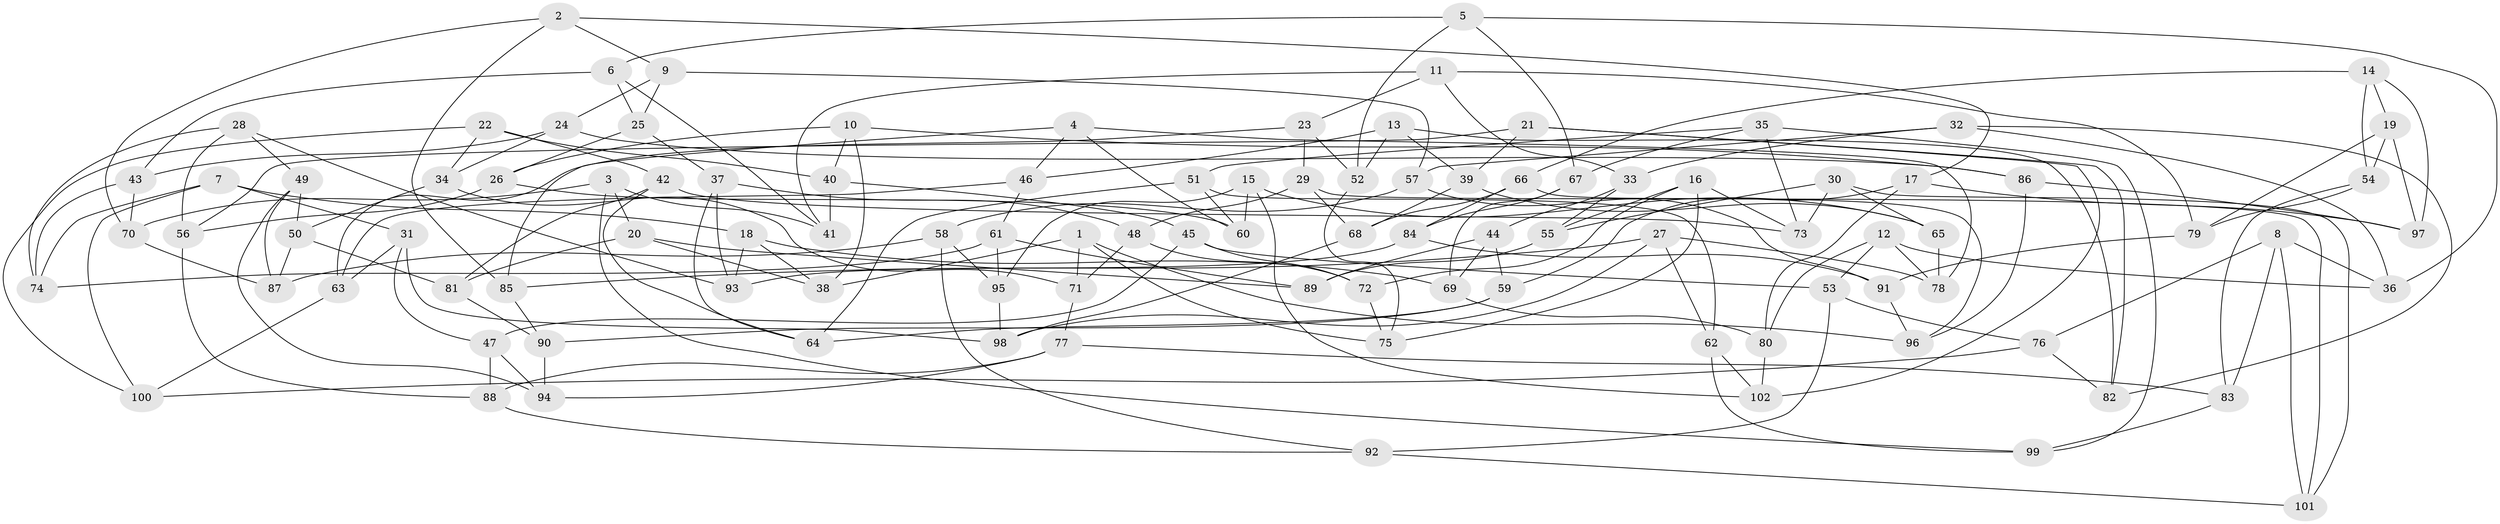 // coarse degree distribution, {6: 0.55, 4: 0.31666666666666665, 5: 0.11666666666666667, 3: 0.016666666666666666}
// Generated by graph-tools (version 1.1) at 2025/42/03/06/25 10:42:23]
// undirected, 102 vertices, 204 edges
graph export_dot {
graph [start="1"]
  node [color=gray90,style=filled];
  1;
  2;
  3;
  4;
  5;
  6;
  7;
  8;
  9;
  10;
  11;
  12;
  13;
  14;
  15;
  16;
  17;
  18;
  19;
  20;
  21;
  22;
  23;
  24;
  25;
  26;
  27;
  28;
  29;
  30;
  31;
  32;
  33;
  34;
  35;
  36;
  37;
  38;
  39;
  40;
  41;
  42;
  43;
  44;
  45;
  46;
  47;
  48;
  49;
  50;
  51;
  52;
  53;
  54;
  55;
  56;
  57;
  58;
  59;
  60;
  61;
  62;
  63;
  64;
  65;
  66;
  67;
  68;
  69;
  70;
  71;
  72;
  73;
  74;
  75;
  76;
  77;
  78;
  79;
  80;
  81;
  82;
  83;
  84;
  85;
  86;
  87;
  88;
  89;
  90;
  91;
  92;
  93;
  94;
  95;
  96;
  97;
  98;
  99;
  100;
  101;
  102;
  1 -- 71;
  1 -- 75;
  1 -- 38;
  1 -- 96;
  2 -- 70;
  2 -- 9;
  2 -- 17;
  2 -- 85;
  3 -- 70;
  3 -- 41;
  3 -- 99;
  3 -- 20;
  4 -- 78;
  4 -- 85;
  4 -- 60;
  4 -- 46;
  5 -- 67;
  5 -- 36;
  5 -- 6;
  5 -- 52;
  6 -- 43;
  6 -- 25;
  6 -- 41;
  7 -- 74;
  7 -- 100;
  7 -- 18;
  7 -- 31;
  8 -- 76;
  8 -- 36;
  8 -- 83;
  8 -- 101;
  9 -- 57;
  9 -- 25;
  9 -- 24;
  10 -- 38;
  10 -- 86;
  10 -- 26;
  10 -- 40;
  11 -- 41;
  11 -- 79;
  11 -- 33;
  11 -- 23;
  12 -- 78;
  12 -- 36;
  12 -- 53;
  12 -- 80;
  13 -- 46;
  13 -- 82;
  13 -- 52;
  13 -- 39;
  14 -- 66;
  14 -- 19;
  14 -- 97;
  14 -- 54;
  15 -- 102;
  15 -- 60;
  15 -- 65;
  15 -- 95;
  16 -- 72;
  16 -- 75;
  16 -- 73;
  16 -- 55;
  17 -- 59;
  17 -- 80;
  17 -- 97;
  18 -- 93;
  18 -- 69;
  18 -- 38;
  19 -- 54;
  19 -- 79;
  19 -- 97;
  20 -- 38;
  20 -- 81;
  20 -- 89;
  21 -- 102;
  21 -- 56;
  21 -- 82;
  21 -- 39;
  22 -- 42;
  22 -- 100;
  22 -- 34;
  22 -- 40;
  23 -- 29;
  23 -- 63;
  23 -- 52;
  24 -- 34;
  24 -- 43;
  24 -- 86;
  25 -- 37;
  25 -- 26;
  26 -- 60;
  26 -- 56;
  27 -- 62;
  27 -- 98;
  27 -- 78;
  27 -- 85;
  28 -- 74;
  28 -- 56;
  28 -- 93;
  28 -- 49;
  29 -- 48;
  29 -- 101;
  29 -- 68;
  30 -- 73;
  30 -- 55;
  30 -- 65;
  30 -- 101;
  31 -- 47;
  31 -- 63;
  31 -- 98;
  32 -- 82;
  32 -- 33;
  32 -- 57;
  32 -- 36;
  33 -- 44;
  33 -- 55;
  34 -- 50;
  34 -- 71;
  35 -- 51;
  35 -- 99;
  35 -- 73;
  35 -- 67;
  37 -- 48;
  37 -- 64;
  37 -- 93;
  39 -- 68;
  39 -- 65;
  40 -- 41;
  40 -- 45;
  42 -- 64;
  42 -- 73;
  42 -- 81;
  43 -- 70;
  43 -- 74;
  44 -- 89;
  44 -- 59;
  44 -- 69;
  45 -- 47;
  45 -- 72;
  45 -- 53;
  46 -- 61;
  46 -- 63;
  47 -- 88;
  47 -- 94;
  48 -- 71;
  48 -- 72;
  49 -- 50;
  49 -- 94;
  49 -- 87;
  50 -- 87;
  50 -- 81;
  51 -- 60;
  51 -- 62;
  51 -- 64;
  52 -- 75;
  53 -- 92;
  53 -- 76;
  54 -- 79;
  54 -- 83;
  55 -- 89;
  56 -- 88;
  57 -- 58;
  57 -- 91;
  58 -- 87;
  58 -- 92;
  58 -- 95;
  59 -- 90;
  59 -- 64;
  61 -- 95;
  61 -- 89;
  61 -- 74;
  62 -- 102;
  62 -- 99;
  63 -- 100;
  65 -- 78;
  66 -- 84;
  66 -- 96;
  66 -- 68;
  67 -- 69;
  67 -- 84;
  68 -- 98;
  69 -- 80;
  70 -- 87;
  71 -- 77;
  72 -- 75;
  76 -- 100;
  76 -- 82;
  77 -- 83;
  77 -- 88;
  77 -- 94;
  79 -- 91;
  80 -- 102;
  81 -- 90;
  83 -- 99;
  84 -- 93;
  84 -- 91;
  85 -- 90;
  86 -- 96;
  86 -- 97;
  88 -- 92;
  90 -- 94;
  91 -- 96;
  92 -- 101;
  95 -- 98;
}
